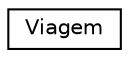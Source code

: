 digraph "Graphical Class Hierarchy"
{
  edge [fontname="Helvetica",fontsize="10",labelfontname="Helvetica",labelfontsize="10"];
  node [fontname="Helvetica",fontsize="10",shape=record];
  rankdir="LR";
  Node0 [label="Viagem",height=0.2,width=0.4,color="black", fillcolor="white", style="filled",URL="$class_viagem.html"];
}
